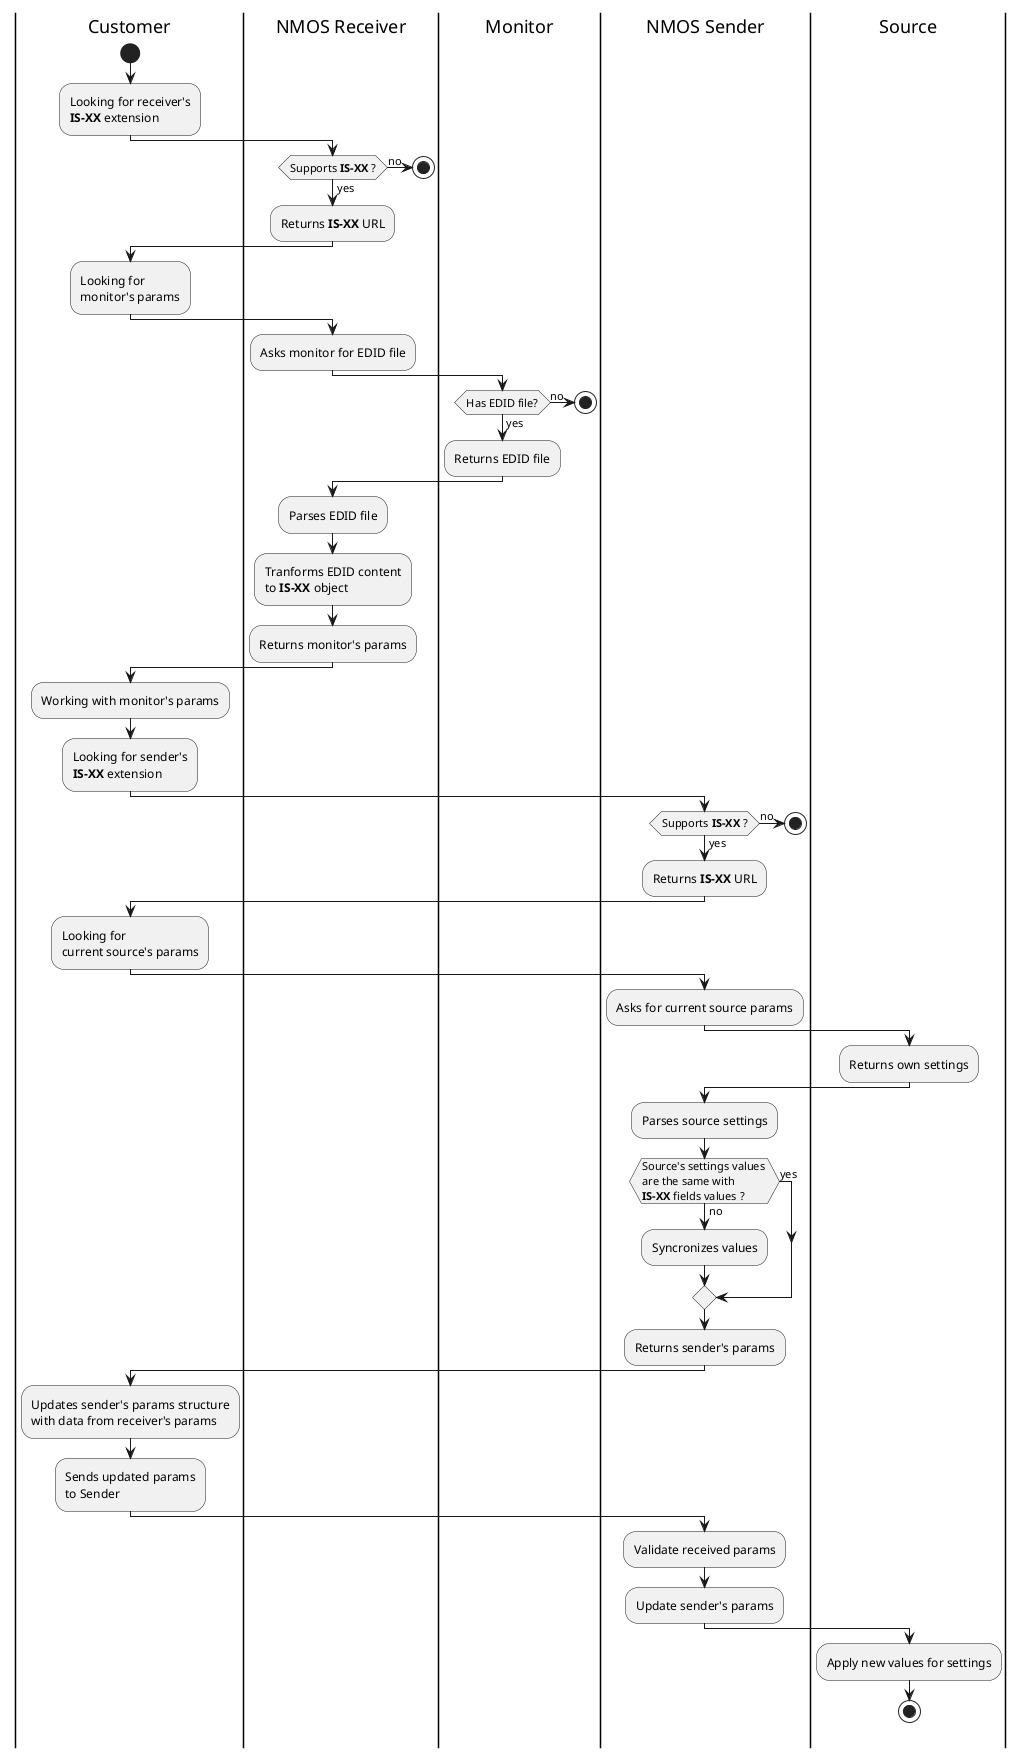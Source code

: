 @startuml Get receiver params

|Customer|
|NMOS Receiver|
|Monitor|
|NMOS Sender|
|Source|

|Customer|
start
:Looking for receiver's
**IS-XX** extension;

|NMOS Receiver|
if (Supports **IS-XX** ?) then (no)
    stop
else (yes)
    |NMOS Receiver|
    :Returns **IS-XX** URL;
endif
    |Customer|
    :Looking for 
    monitor's params;

    |NMOS Receiver|
    :Asks monitor for EDID file;

    |Monitor|
    if (Has EDID file?) then (no)
        stop
    else (yes)
        :Returns EDID file;
    endif

|NMOS Receiver|
:Parses EDID file;
:Tranforms EDID content 
to **IS-XX** object;
:Returns monitor's params;

|Customer|
:Working with monitor's params;

|Customer|
:Looking for sender's
**IS-XX** extension;

|NMOS Sender|
if (Supports **IS-XX** ?) then (no)
    stop
else (yes)
:Returns **IS-XX** URL;

|Customer|
:Looking for 
current source's params;

|NMOS Sender|
:Asks for current source params;

|Source|
:Returns own settings;

|NMOS Sender|
:Parses source settings;
if (Source's settings values 
are the same with 
**IS-XX** fields values ?) then (no)
        :Syncronizes values;
    else (yes)
endif
:Returns sender's params;

|Customer|
:Updates sender's params structure
with data from receiver's params;

:Sends updated params 
to Sender;

|NMOS Sender|
:Validate received params;
:Update sender's params;

|Source|
:Apply new values for settings;

stop

@enduml